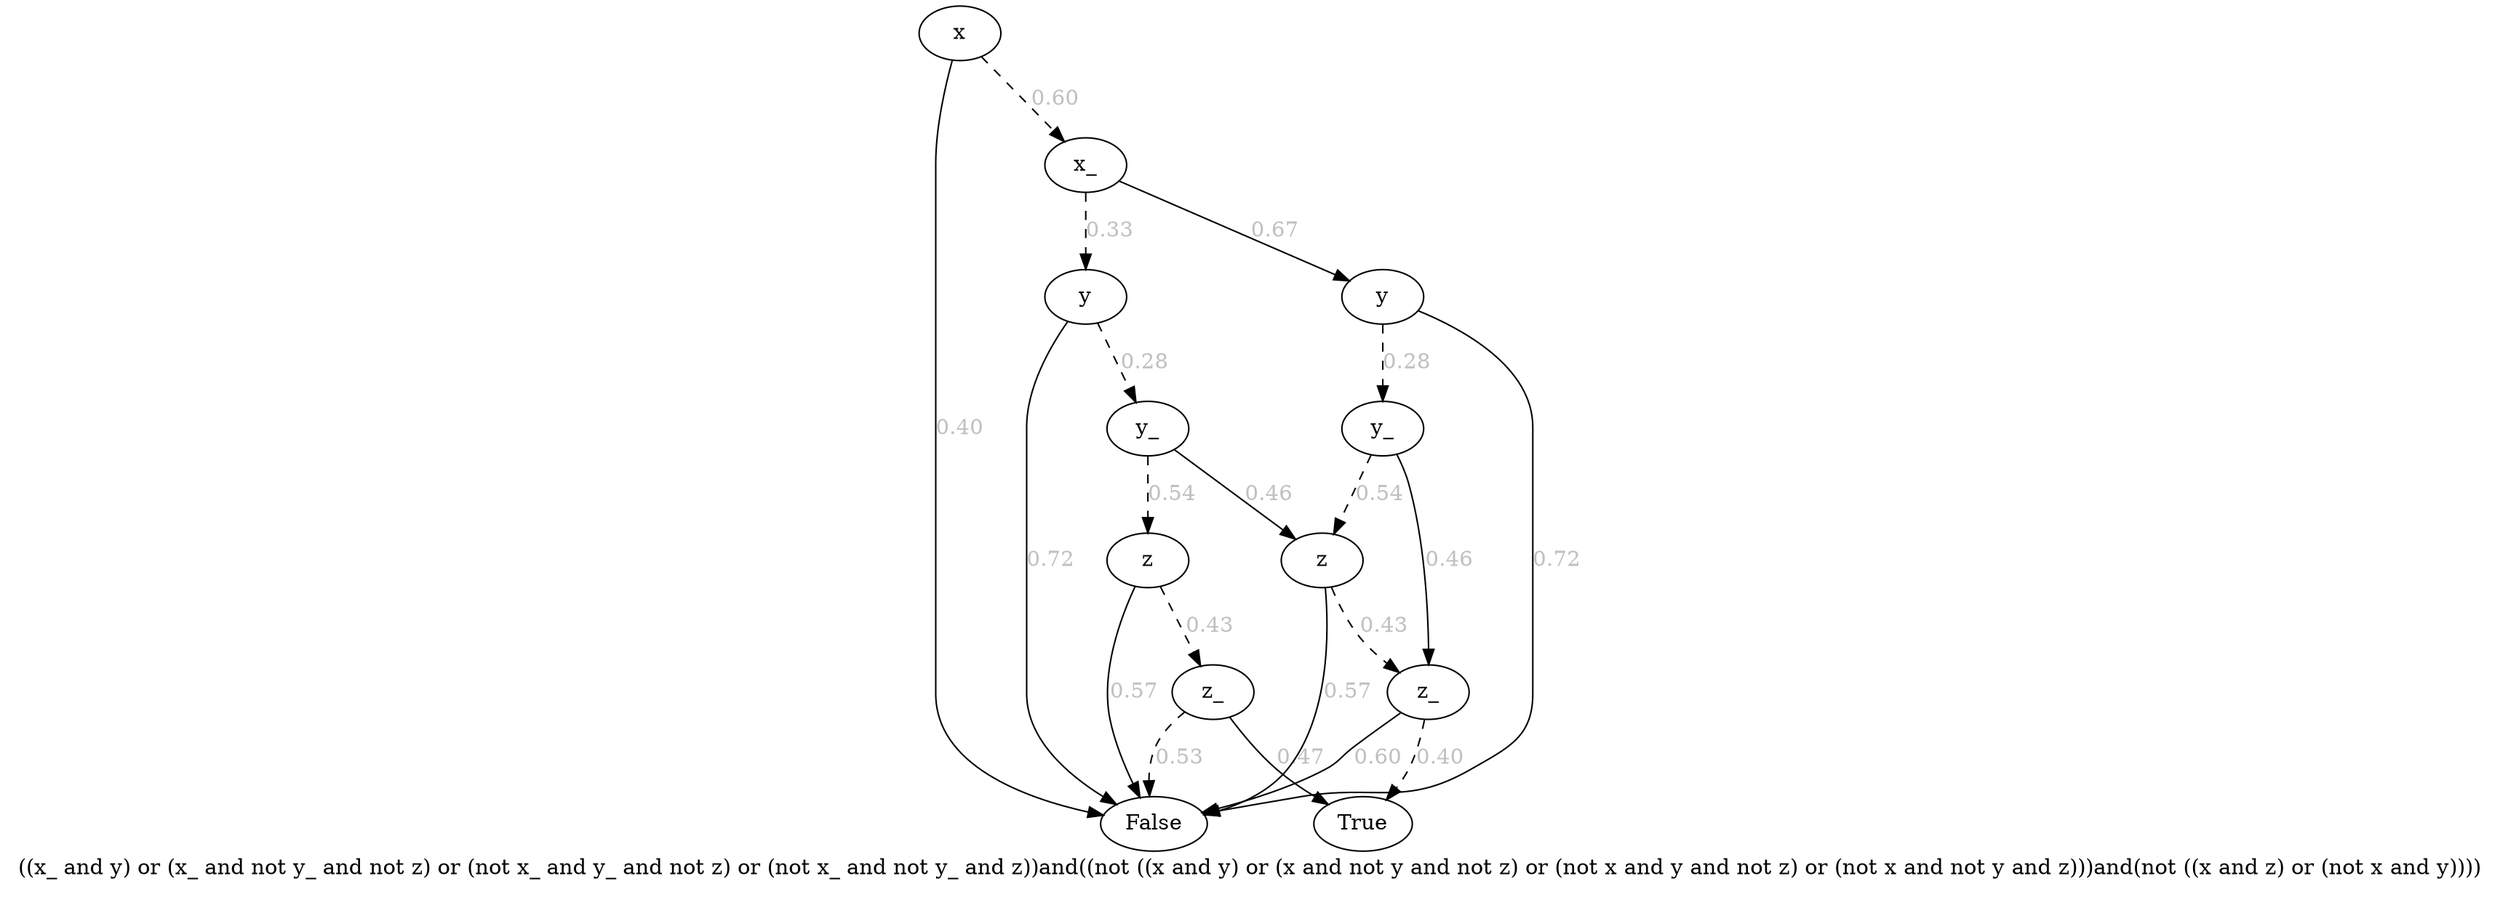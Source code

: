 digraph{
label="((x_ and y) or (x_ and not y_ and not z) or (not x_ and y_ and not z) or (not x_ and not y_ and z))and((not ((x and y) or (x and not y and not z) or (not x and y and not z) or (not x and not y and z)))and(not ((x and z) or (not x and y))))\n\n"
1192242500688[label=x]1192242501008[label="x_
"]
1192242500688 -> 1192242501008[style=dashed label="0.60" fontcolor = gray]
1192242500368[label="y
"]
1192242501008 -> 1192242500368[style=dashed label="0.33" fontcolor = gray]
1192242499888[label="y_
"]
1192242500368 -> 1192242499888[style=dashed label="0.28" fontcolor = gray]
1192242499408[label="z
"]
1192242499888 -> 1192242499408[style=dashed label="0.54" fontcolor = gray]
1192242501808[label="z_
"]
1192242499408 -> 1192242501808[style=dashed label="0.43" fontcolor = gray]
1192242500528[label="False
"]
1192242501808 -> 1192242500528[style=dashed label="0.53" fontcolor = gray]
1192242500048[label="True
"]
1192242501808 -> 1192242500048 [label="0.47" fontcolor = gray]
1192242500528[label="False
"]
1192242499408 -> 1192242500528 [label="0.57" fontcolor = gray]
1192242501168[label="z
"]
1192242499888 -> 1192242501168 [label="0.46" fontcolor = gray]
1192242502928[label="z_
"]
1192242501168 -> 1192242502928[style=dashed label="0.43" fontcolor = gray]
1192242500048[label="True
"]
1192242502928 -> 1192242500048[style=dashed label="0.40" fontcolor = gray]
1192242500528[label="False
"]
1192242502928 -> 1192242500528 [label="0.60" fontcolor = gray]
1192242500528[label="False
"]
1192242501168 -> 1192242500528 [label="0.57" fontcolor = gray]
1192242500528[label="False
"]
1192242500368 -> 1192242500528 [label="0.72" fontcolor = gray]
1192242500208[label="y
"]
1192242501008 -> 1192242500208 [label="0.67" fontcolor = gray]
1192242504848[label="y_
"]
1192242500208 -> 1192242504848[style=dashed label="0.28" fontcolor = gray]
1192242501168[label="z
"]
1192242504848 -> 1192242501168[style=dashed label="0.54" fontcolor = gray]
1192242502928[label="z_
"]
1192242504848 -> 1192242502928 [label="0.46" fontcolor = gray]
1192242500528[label="False
"]
1192242500208 -> 1192242500528 [label="0.72" fontcolor = gray]
1192242500528[label="False
"]
1192242500688 -> 1192242500528 [label="0.40" fontcolor = gray]
}